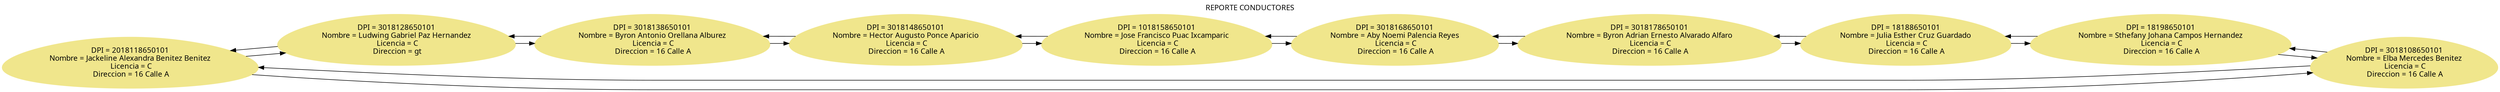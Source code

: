 digraph G {
 rankdir=LR; 
 node[shape = egg, style=filled, color = khaki, fontname = "Century Gothic"]; graph [fontname = "Century Gothic"];
labelloc = "t;"label = "REPORTE CONDUCTORES";
x2018118650101[dir=both label = "DPI = 2018118650101\nNombre = Jackeline Alexandra Benitez Benitez\n Licencia = C\n Direccion = 16 Calle A"]x2018118650101-> x3018128650101
x2018118650101-> x3018108650101
x3018128650101[dir=both label = "DPI = 3018128650101\nNombre = Ludwing Gabriel Paz Hernandez\n Licencia = C\n Direccion = gt"]x3018128650101-> x3018138650101
x3018128650101-> x2018118650101
x3018138650101[dir=both label = "DPI = 3018138650101\nNombre = Byron Antonio Orellana Alburez\n Licencia = C\n Direccion = 16 Calle A"]x3018138650101-> x3018148650101
x3018138650101-> x3018128650101
x3018148650101[dir=both label = "DPI = 3018148650101\nNombre = Hector Augusto Ponce Aparicio\n Licencia = C\n Direccion = 16 Calle A"]x3018148650101-> x1018158650101
x3018148650101-> x3018138650101
x1018158650101[dir=both label = "DPI = 1018158650101\nNombre = Jose Francisco Puac Ixcamparic\n Licencia = C\n Direccion = 16 Calle A"]x1018158650101-> x3018168650101
x1018158650101-> x3018148650101
x3018168650101[dir=both label = "DPI = 3018168650101\nNombre = Aby Noemi Palencia Reyes\n Licencia = C\n Direccion = 16 Calle A"]x3018168650101-> x3018178650101
x3018168650101-> x1018158650101
x3018178650101[dir=both label = "DPI = 3018178650101\nNombre = Byron Adrian Ernesto Alvarado Alfaro\n Licencia = C\n Direccion = 16 Calle A"]x3018178650101-> x18188650101
x3018178650101-> x3018168650101
x18188650101[dir=both label = "DPI = 18188650101\nNombre = Julia Esther Cruz Guardado\n Licencia = C\n Direccion = 16 Calle A"]x18188650101-> x18198650101
x18188650101-> x3018178650101
x18198650101[dir=both label = "DPI = 18198650101\nNombre = Sthefany Johana Campos Hernandez\n Licencia = C\n Direccion = 16 Calle A"]x18198650101-> x3018108650101
x18198650101-> x18188650101
x3018108650101[dir=both label = "DPI = 3018108650101\nNombre = Elba Mercedes Benitez\n Licencia = C\n Direccion = 16 Calle A"]x3018108650101-> x2018118650101
x3018108650101-> x18198650101

}